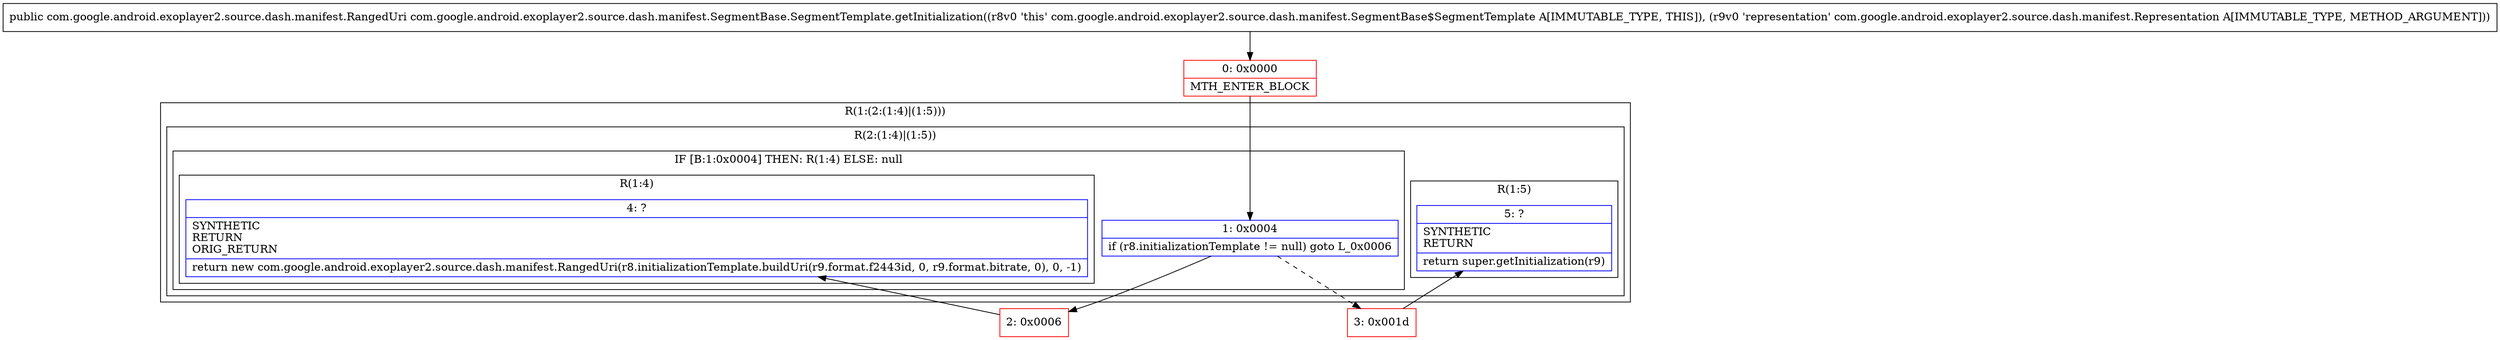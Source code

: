 digraph "CFG forcom.google.android.exoplayer2.source.dash.manifest.SegmentBase.SegmentTemplate.getInitialization(Lcom\/google\/android\/exoplayer2\/source\/dash\/manifest\/Representation;)Lcom\/google\/android\/exoplayer2\/source\/dash\/manifest\/RangedUri;" {
subgraph cluster_Region_1176689623 {
label = "R(1:(2:(1:4)|(1:5)))";
node [shape=record,color=blue];
subgraph cluster_Region_1068246166 {
label = "R(2:(1:4)|(1:5))";
node [shape=record,color=blue];
subgraph cluster_IfRegion_444350789 {
label = "IF [B:1:0x0004] THEN: R(1:4) ELSE: null";
node [shape=record,color=blue];
Node_1 [shape=record,label="{1\:\ 0x0004|if (r8.initializationTemplate != null) goto L_0x0006\l}"];
subgraph cluster_Region_1606432533 {
label = "R(1:4)";
node [shape=record,color=blue];
Node_4 [shape=record,label="{4\:\ ?|SYNTHETIC\lRETURN\lORIG_RETURN\l|return new com.google.android.exoplayer2.source.dash.manifest.RangedUri(r8.initializationTemplate.buildUri(r9.format.f2443id, 0, r9.format.bitrate, 0), 0, \-1)\l}"];
}
}
subgraph cluster_Region_258782041 {
label = "R(1:5)";
node [shape=record,color=blue];
Node_5 [shape=record,label="{5\:\ ?|SYNTHETIC\lRETURN\l|return super.getInitialization(r9)\l}"];
}
}
}
Node_0 [shape=record,color=red,label="{0\:\ 0x0000|MTH_ENTER_BLOCK\l}"];
Node_2 [shape=record,color=red,label="{2\:\ 0x0006}"];
Node_3 [shape=record,color=red,label="{3\:\ 0x001d}"];
MethodNode[shape=record,label="{public com.google.android.exoplayer2.source.dash.manifest.RangedUri com.google.android.exoplayer2.source.dash.manifest.SegmentBase.SegmentTemplate.getInitialization((r8v0 'this' com.google.android.exoplayer2.source.dash.manifest.SegmentBase$SegmentTemplate A[IMMUTABLE_TYPE, THIS]), (r9v0 'representation' com.google.android.exoplayer2.source.dash.manifest.Representation A[IMMUTABLE_TYPE, METHOD_ARGUMENT])) }"];
MethodNode -> Node_0;
Node_1 -> Node_2;
Node_1 -> Node_3[style=dashed];
Node_0 -> Node_1;
Node_2 -> Node_4;
Node_3 -> Node_5;
}

